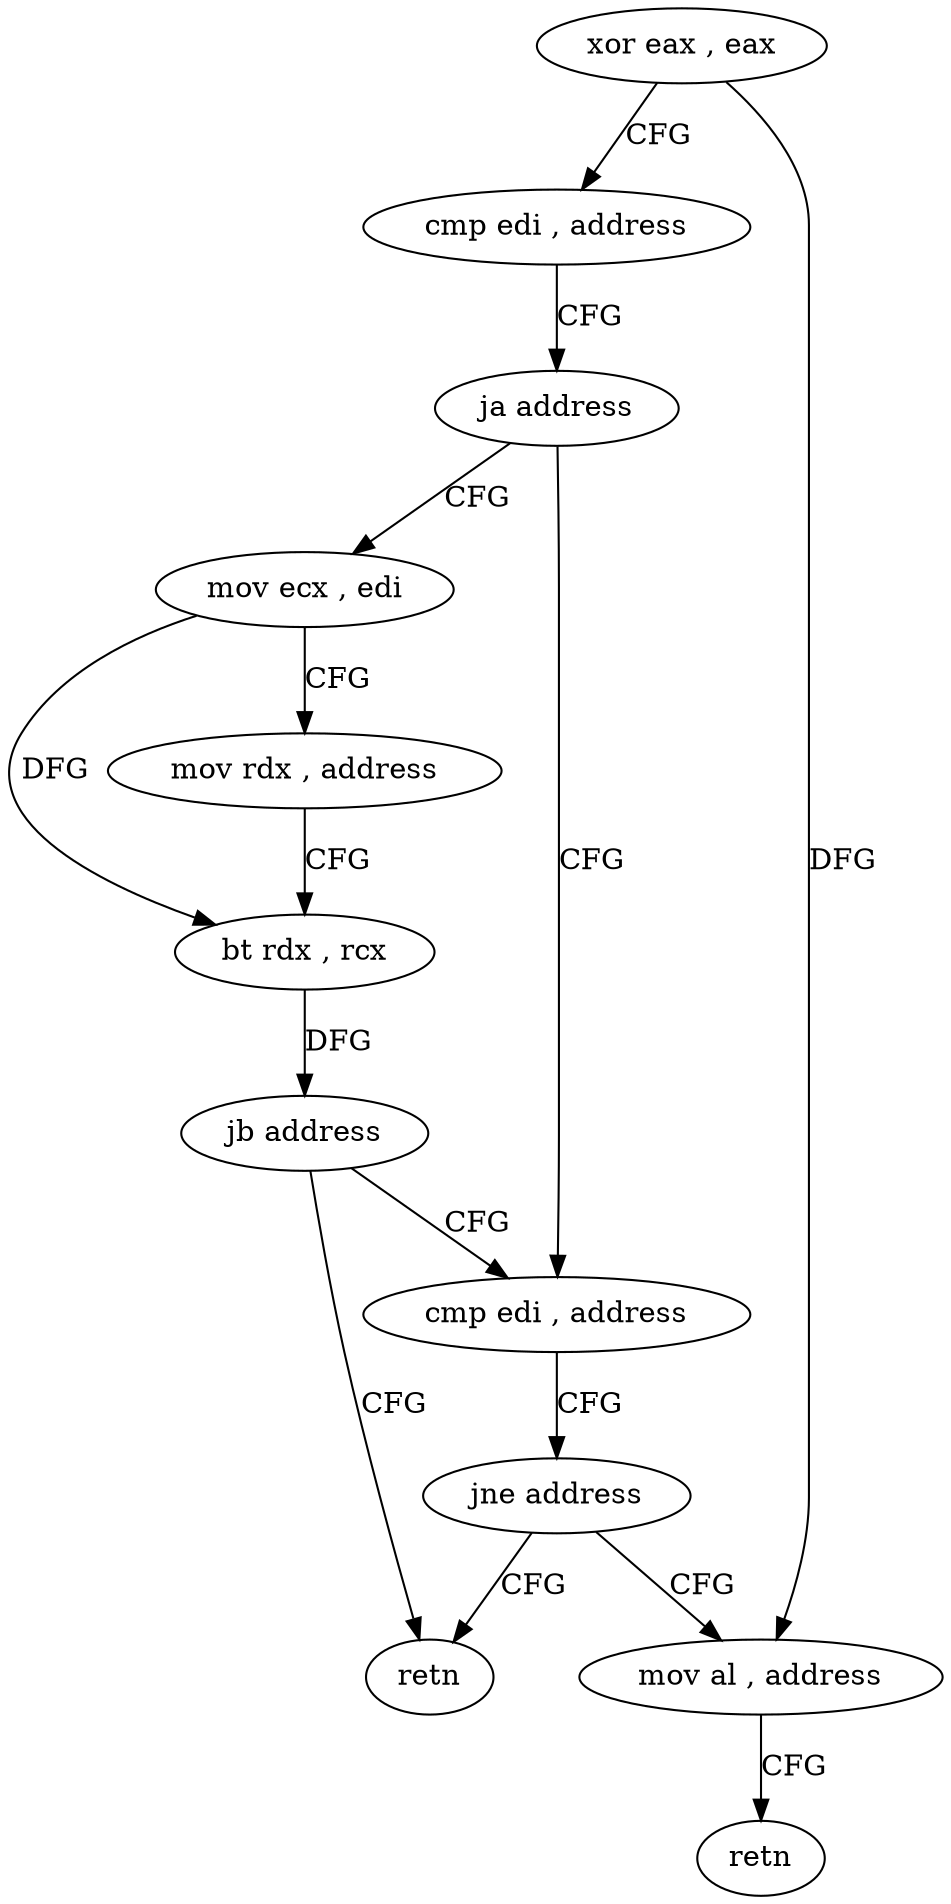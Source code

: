 digraph "func" {
"148224" [label = "xor eax , eax" ]
"148226" [label = "cmp edi , address" ]
"148229" [label = "ja address" ]
"148249" [label = "cmp edi , address" ]
"148231" [label = "mov ecx , edi" ]
"148252" [label = "jne address" ]
"148255" [label = "mov al , address" ]
"148254" [label = "retn" ]
"148233" [label = "mov rdx , address" ]
"148243" [label = "bt rdx , rcx" ]
"148247" [label = "jb address" ]
"148257" [label = "retn" ]
"148224" -> "148226" [ label = "CFG" ]
"148224" -> "148255" [ label = "DFG" ]
"148226" -> "148229" [ label = "CFG" ]
"148229" -> "148249" [ label = "CFG" ]
"148229" -> "148231" [ label = "CFG" ]
"148249" -> "148252" [ label = "CFG" ]
"148231" -> "148233" [ label = "CFG" ]
"148231" -> "148243" [ label = "DFG" ]
"148252" -> "148255" [ label = "CFG" ]
"148252" -> "148254" [ label = "CFG" ]
"148255" -> "148257" [ label = "CFG" ]
"148233" -> "148243" [ label = "CFG" ]
"148243" -> "148247" [ label = "DFG" ]
"148247" -> "148254" [ label = "CFG" ]
"148247" -> "148249" [ label = "CFG" ]
}
